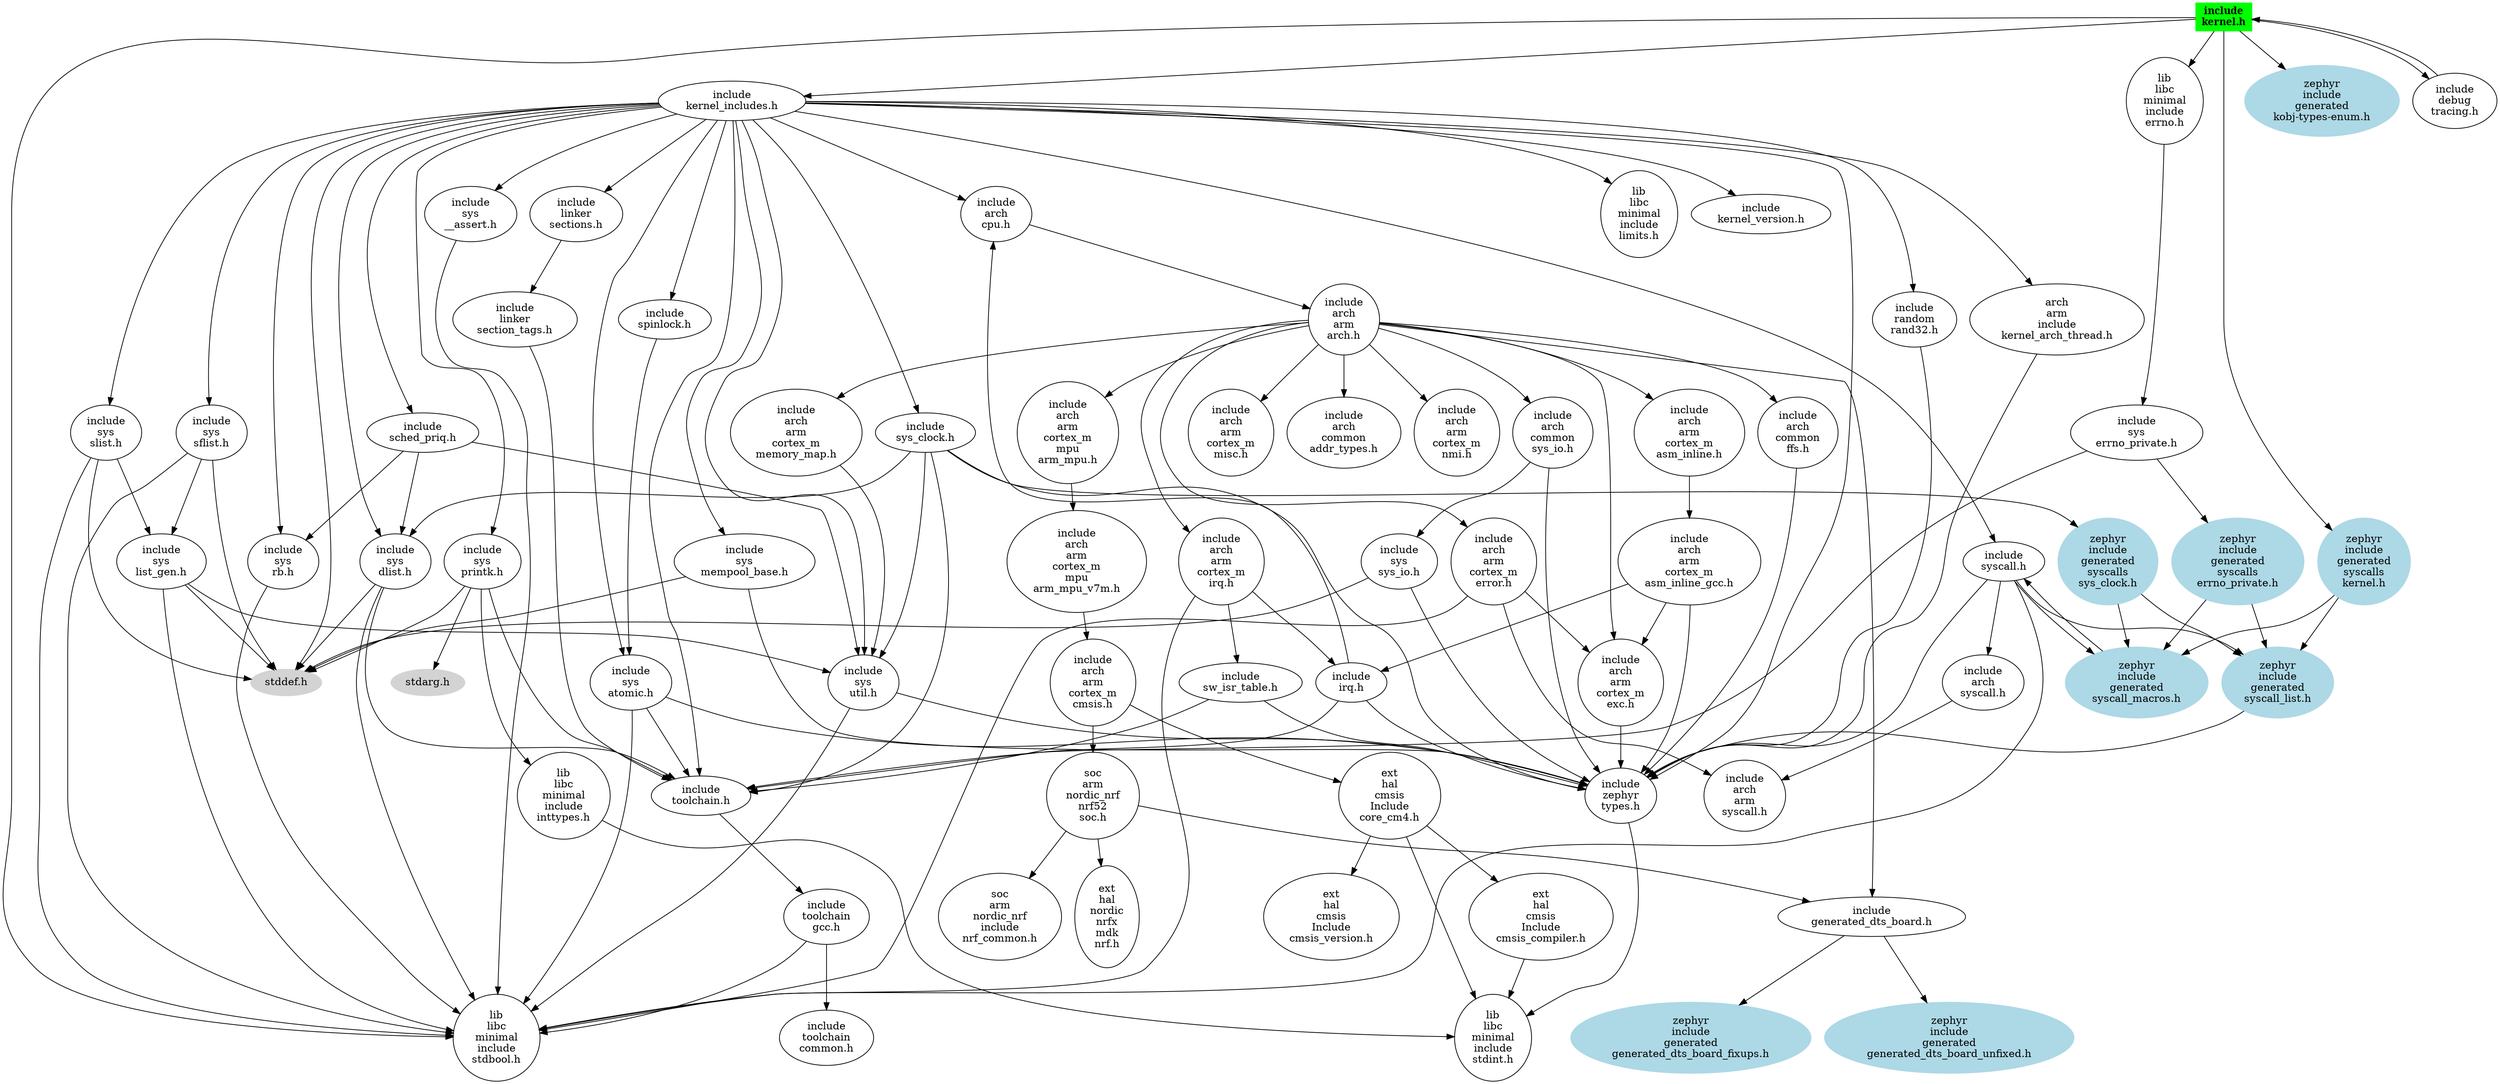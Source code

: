 // Include Map for C:\D\Sources\Zephyr.west\zephyrproject\zephyr\include\kernel.h
digraph {
	"include
kernel.h" [label="include
kernel.h" color=green fontname=bold shape=box style=filled]
	"include
kernel.h" -> "include
kernel_includes.h"
	"include
kernel.h" -> "lib
libc
minimal
include
errno.h"
	"include
kernel.h" -> "lib
libc
minimal
include
stdbool.h"
	"include
kernel.h" -> "zephyr
include
generated
kobj-types-enum.h"
	"include
kernel.h" -> "include
debug
tracing.h"
	"include
kernel.h" -> "zephyr
include
generated
syscalls
kernel.h"
	"include
kernel_includes.h" [label="include
kernel_includes.h" color=black fontname="" shape=oval style=""]
	"include
kernel_includes.h" -> "stddef.h"
	"include
kernel_includes.h" -> "include
zephyr
types.h"
	"include
kernel_includes.h" -> "lib
libc
minimal
include
limits.h"
	"include
kernel_includes.h" -> "include
toolchain.h"
	"include
kernel_includes.h" -> "include
linker
sections.h"
	"include
kernel_includes.h" -> "include
sys
atomic.h"
	"include
kernel_includes.h" -> "include
sys
__assert.h"
	"include
kernel_includes.h" -> "include
sched_priq.h"
	"include
kernel_includes.h" -> "include
sys
dlist.h"
	"include
kernel_includes.h" -> "include
sys
slist.h"
	"include
kernel_includes.h" -> "include
sys
sflist.h"
	"include
kernel_includes.h" -> "include
sys
util.h"
	"include
kernel_includes.h" -> "include
sys
mempool_base.h"
	"include
kernel_includes.h" -> "include
kernel_version.h"
	"include
kernel_includes.h" -> "include
random
rand32.h"
	"include
kernel_includes.h" -> "arch
arm
include
kernel_arch_thread.h"
	"include
kernel_includes.h" -> "include
syscall.h"
	"include
kernel_includes.h" -> "include
sys
printk.h"
	"include
kernel_includes.h" -> "include
arch
cpu.h"
	"include
kernel_includes.h" -> "include
sys
rb.h"
	"include
kernel_includes.h" -> "include
sys_clock.h"
	"include
kernel_includes.h" -> "include
spinlock.h"
	"lib
libc
minimal
include
errno.h" [label="lib
libc
minimal
include
errno.h" color=black fontname="" shape=oval style=""]
	"lib
libc
minimal
include
errno.h" -> "include
sys
errno_private.h"
	"lib
libc
minimal
include
stdbool.h" [label="lib
libc
minimal
include
stdbool.h" color=black fontname="" shape=oval style=""]
	"zephyr
include
generated
kobj-types-enum.h" [label="zephyr
include
generated
kobj-types-enum.h" color=lightblue fontname="" shape=oval style=filled]
	"include
debug
tracing.h" [label="include
debug
tracing.h" color=black fontname="" shape=oval style=""]
	"include
debug
tracing.h" -> "include
kernel.h"
	"zephyr
include
generated
syscalls
kernel.h" [label="zephyr
include
generated
syscalls
kernel.h" color=lightblue fontname="" shape=oval style=filled]
	"zephyr
include
generated
syscalls
kernel.h" -> "zephyr
include
generated
syscall_list.h"
	"zephyr
include
generated
syscalls
kernel.h" -> "zephyr
include
generated
syscall_macros.h"
	"stddef.h" [label="stddef.h" color=lightgrey fontname="" shape=oval style=filled]
	"include
zephyr
types.h" [label="include
zephyr
types.h" color=black fontname="" shape=oval style=""]
	"include
zephyr
types.h" -> "lib
libc
minimal
include
stdint.h"
	"lib
libc
minimal
include
limits.h" [label="lib
libc
minimal
include
limits.h" color=black fontname="" shape=oval style=""]
	"include
toolchain.h" [label="include
toolchain.h" color=black fontname="" shape=oval style=""]
	"include
toolchain.h" -> "include
toolchain
gcc.h"
	"include
linker
sections.h" [label="include
linker
sections.h" color=black fontname="" shape=oval style=""]
	"include
linker
sections.h" -> "include
linker
section_tags.h"
	"include
sys
atomic.h" [label="include
sys
atomic.h" color=black fontname="" shape=oval style=""]
	"include
sys
atomic.h" -> "lib
libc
minimal
include
stdbool.h"
	"include
sys
atomic.h" -> "include
toolchain.h"
	"include
sys
atomic.h" -> "include
zephyr
types.h"
	"include
sys
__assert.h" [label="include
sys
__assert.h" color=black fontname="" shape=oval style=""]
	"include
sys
__assert.h" -> "lib
libc
minimal
include
stdbool.h"
	"include
sched_priq.h" [label="include
sched_priq.h" color=black fontname="" shape=oval style=""]
	"include
sched_priq.h" -> "include
sys
util.h"
	"include
sched_priq.h" -> "include
sys
dlist.h"
	"include
sched_priq.h" -> "include
sys
rb.h"
	"include
sys
dlist.h" [label="include
sys
dlist.h" color=black fontname="" shape=oval style=""]
	"include
sys
dlist.h" -> "stddef.h"
	"include
sys
dlist.h" -> "lib
libc
minimal
include
stdbool.h"
	"include
sys
dlist.h" -> "include
toolchain.h"
	"include
sys
slist.h" [label="include
sys
slist.h" color=black fontname="" shape=oval style=""]
	"include
sys
slist.h" -> "stddef.h"
	"include
sys
slist.h" -> "lib
libc
minimal
include
stdbool.h"
	"include
sys
slist.h" -> "include
sys
list_gen.h"
	"include
sys
sflist.h" [label="include
sys
sflist.h" color=black fontname="" shape=oval style=""]
	"include
sys
sflist.h" -> "stddef.h"
	"include
sys
sflist.h" -> "lib
libc
minimal
include
stdbool.h"
	"include
sys
sflist.h" -> "include
sys
list_gen.h"
	"include
sys
util.h" [label="include
sys
util.h" color=black fontname="" shape=oval style=""]
	"include
sys
util.h" -> "include
zephyr
types.h"
	"include
sys
util.h" -> "lib
libc
minimal
include
stdbool.h"
	"include
sys
mempool_base.h" [label="include
sys
mempool_base.h" color=black fontname="" shape=oval style=""]
	"include
sys
mempool_base.h" -> "include
zephyr
types.h"
	"include
sys
mempool_base.h" -> "stddef.h"
	"include
kernel_version.h" [label="include
kernel_version.h" color=black fontname="" shape=oval style=""]
	"include
random
rand32.h" [label="include
random
rand32.h" color=black fontname="" shape=oval style=""]
	"include
random
rand32.h" -> "include
zephyr
types.h"
	"arch
arm
include
kernel_arch_thread.h" [label="arch
arm
include
kernel_arch_thread.h" color=black fontname="" shape=oval style=""]
	"arch
arm
include
kernel_arch_thread.h" -> "include
zephyr
types.h"
	"include
syscall.h" [label="include
syscall.h" color=black fontname="" shape=oval style=""]
	"include
syscall.h" -> "zephyr
include
generated
syscall_list.h"
	"include
syscall.h" -> "include
arch
syscall.h"
	"include
syscall.h" -> "lib
libc
minimal
include
stdbool.h"
	"include
syscall.h" -> "include
zephyr
types.h"
	"include
syscall.h" -> "zephyr
include
generated
syscall_macros.h"
	"include
sys
printk.h" [label="include
sys
printk.h" color=black fontname="" shape=oval style=""]
	"include
sys
printk.h" -> "include
toolchain.h"
	"include
sys
printk.h" -> "stddef.h"
	"include
sys
printk.h" -> "stdarg.h"
	"include
sys
printk.h" -> "lib
libc
minimal
include
inttypes.h"
	"include
arch
cpu.h" [label="include
arch
cpu.h" color=black fontname="" shape=oval style=""]
	"include
arch
cpu.h" -> "include
arch
arm
arch.h"
	"include
sys
rb.h" [label="include
sys
rb.h" color=black fontname="" shape=oval style=""]
	"include
sys
rb.h" -> "lib
libc
minimal
include
stdbool.h"
	"include
sys_clock.h" [label="include
sys_clock.h" color=black fontname="" shape=oval style=""]
	"include
sys_clock.h" -> "include
sys
util.h"
	"include
sys_clock.h" -> "include
sys
dlist.h"
	"include
sys_clock.h" -> "include
toolchain.h"
	"include
sys_clock.h" -> "include
zephyr
types.h"
	"include
sys_clock.h" -> "zephyr
include
generated
syscalls
sys_clock.h"
	"include
spinlock.h" [label="include
spinlock.h" color=black fontname="" shape=oval style=""]
	"include
spinlock.h" -> "include
sys
atomic.h"
	"include
sys
errno_private.h" [label="include
sys
errno_private.h" color=black fontname="" shape=oval style=""]
	"include
sys
errno_private.h" -> "include
toolchain.h"
	"include
sys
errno_private.h" -> "zephyr
include
generated
syscalls
errno_private.h"
	"zephyr
include
generated
syscall_list.h" [label="zephyr
include
generated
syscall_list.h" color=lightblue fontname="" shape=oval style=filled]
	"zephyr
include
generated
syscall_list.h" -> "include
zephyr
types.h"
	"zephyr
include
generated
syscall_macros.h" [label="zephyr
include
generated
syscall_macros.h" color=lightblue fontname="" shape=oval style=filled]
	"zephyr
include
generated
syscall_macros.h" -> "include
syscall.h"
	"lib
libc
minimal
include
stdint.h" [label="lib
libc
minimal
include
stdint.h" color=black fontname="" shape=oval style=""]
	"include
toolchain
gcc.h" [label="include
toolchain
gcc.h" color=black fontname="" shape=oval style=""]
	"include
toolchain
gcc.h" -> "include
toolchain
common.h"
	"include
toolchain
gcc.h" -> "lib
libc
minimal
include
stdbool.h"
	"include
linker
section_tags.h" [label="include
linker
section_tags.h" color=black fontname="" shape=oval style=""]
	"include
linker
section_tags.h" -> "include
toolchain.h"
	"include
sys
list_gen.h" [label="include
sys
list_gen.h" color=black fontname="" shape=oval style=""]
	"include
sys
list_gen.h" -> "stddef.h"
	"include
sys
list_gen.h" -> "lib
libc
minimal
include
stdbool.h"
	"include
sys
list_gen.h" -> "include
sys
util.h"
	"include
arch
syscall.h" [label="include
arch
syscall.h" color=black fontname="" shape=oval style=""]
	"include
arch
syscall.h" -> "include
arch
arm
syscall.h"
	"stdarg.h" [label="stdarg.h" color=lightgrey fontname="" shape=oval style=filled]
	"lib
libc
minimal
include
inttypes.h" [label="lib
libc
minimal
include
inttypes.h" color=black fontname="" shape=oval style=""]
	"lib
libc
minimal
include
inttypes.h" -> "lib
libc
minimal
include
stdint.h"
	"include
arch
arm
arch.h" [label="include
arch
arm
arch.h" color=black fontname="" shape=oval style=""]
	"include
arch
arm
arch.h" -> "include
generated_dts_board.h"
	"include
arch
arm
arch.h" -> "include
arch
arm
cortex_m
exc.h"
	"include
arch
arm
arch.h" -> "include
arch
arm
cortex_m
irq.h"
	"include
arch
arm
arch.h" -> "include
arch
arm
cortex_m
error.h"
	"include
arch
arm
arch.h" -> "include
arch
arm
cortex_m
misc.h"
	"include
arch
arm
arch.h" -> "include
arch
arm
cortex_m
memory_map.h"
	"include
arch
arm
arch.h" -> "include
arch
arm
cortex_m
asm_inline.h"
	"include
arch
arm
arch.h" -> "include
arch
common
sys_io.h"
	"include
arch
arm
arch.h" -> "include
arch
common
addr_types.h"
	"include
arch
arm
arch.h" -> "include
arch
common
ffs.h"
	"include
arch
arm
arch.h" -> "include
arch
arm
cortex_m
nmi.h"
	"include
arch
arm
arch.h" -> "include
arch
arm
cortex_m
mpu
arm_mpu.h"
	"zephyr
include
generated
syscalls
sys_clock.h" [label="zephyr
include
generated
syscalls
sys_clock.h" color=lightblue fontname="" shape=oval style=filled]
	"zephyr
include
generated
syscalls
sys_clock.h" -> "zephyr
include
generated
syscall_list.h"
	"zephyr
include
generated
syscalls
sys_clock.h" -> "zephyr
include
generated
syscall_macros.h"
	"zephyr
include
generated
syscalls
errno_private.h" [label="zephyr
include
generated
syscalls
errno_private.h" color=lightblue fontname="" shape=oval style=filled]
	"zephyr
include
generated
syscalls
errno_private.h" -> "zephyr
include
generated
syscall_list.h"
	"zephyr
include
generated
syscalls
errno_private.h" -> "zephyr
include
generated
syscall_macros.h"
	"include
toolchain
common.h" [label="include
toolchain
common.h" color=black fontname="" shape=oval style=""]
	"include
arch
arm
syscall.h" [label="include
arch
arm
syscall.h" color=black fontname="" shape=oval style=""]
	"include
generated_dts_board.h" [label="include
generated_dts_board.h" color=black fontname="" shape=oval style=""]
	"include
generated_dts_board.h" -> "zephyr
include
generated
generated_dts_board_unfixed.h"
	"include
generated_dts_board.h" -> "zephyr
include
generated
generated_dts_board_fixups.h"
	"include
arch
arm
cortex_m
exc.h" [label="include
arch
arm
cortex_m
exc.h" color=black fontname="" shape=oval style=""]
	"include
arch
arm
cortex_m
exc.h" -> "include
zephyr
types.h"
	"include
arch
arm
cortex_m
irq.h" [label="include
arch
arm
cortex_m
irq.h" color=black fontname="" shape=oval style=""]
	"include
arch
arm
cortex_m
irq.h" -> "include
irq.h"
	"include
arch
arm
cortex_m
irq.h" -> "include
sw_isr_table.h"
	"include
arch
arm
cortex_m
irq.h" -> "lib
libc
minimal
include
stdbool.h"
	"include
arch
arm
cortex_m
error.h" [label="include
arch
arm
cortex_m
error.h" color=black fontname="" shape=oval style=""]
	"include
arch
arm
cortex_m
error.h" -> "include
arch
arm
syscall.h"
	"include
arch
arm
cortex_m
error.h" -> "include
arch
arm
cortex_m
exc.h"
	"include
arch
arm
cortex_m
error.h" -> "lib
libc
minimal
include
stdbool.h"
	"include
arch
arm
cortex_m
misc.h" [label="include
arch
arm
cortex_m
misc.h" color=black fontname="" shape=oval style=""]
	"include
arch
arm
cortex_m
memory_map.h" [label="include
arch
arm
cortex_m
memory_map.h" color=black fontname="" shape=oval style=""]
	"include
arch
arm
cortex_m
memory_map.h" -> "include
sys
util.h"
	"include
arch
arm
cortex_m
asm_inline.h" [label="include
arch
arm
cortex_m
asm_inline.h" color=black fontname="" shape=oval style=""]
	"include
arch
arm
cortex_m
asm_inline.h" -> "include
arch
arm
cortex_m
asm_inline_gcc.h"
	"include
arch
common
sys_io.h" [label="include
arch
common
sys_io.h" color=black fontname="" shape=oval style=""]
	"include
arch
common
sys_io.h" -> "include
zephyr
types.h"
	"include
arch
common
sys_io.h" -> "include
sys
sys_io.h"
	"include
arch
common
addr_types.h" [label="include
arch
common
addr_types.h" color=black fontname="" shape=oval style=""]
	"include
arch
common
ffs.h" [label="include
arch
common
ffs.h" color=black fontname="" shape=oval style=""]
	"include
arch
common
ffs.h" -> "include
zephyr
types.h"
	"include
arch
arm
cortex_m
nmi.h" [label="include
arch
arm
cortex_m
nmi.h" color=black fontname="" shape=oval style=""]
	"include
arch
arm
cortex_m
mpu
arm_mpu.h" [label="include
arch
arm
cortex_m
mpu
arm_mpu.h" color=black fontname="" shape=oval style=""]
	"include
arch
arm
cortex_m
mpu
arm_mpu.h" -> "include
arch
arm
cortex_m
mpu
arm_mpu_v7m.h"
	"zephyr
include
generated
generated_dts_board_unfixed.h" [label="zephyr
include
generated
generated_dts_board_unfixed.h" color=lightblue fontname="" shape=oval style=filled]
	"zephyr
include
generated
generated_dts_board_fixups.h" [label="zephyr
include
generated
generated_dts_board_fixups.h" color=lightblue fontname="" shape=oval style=filled]
	"include
irq.h" [label="include
irq.h" color=black fontname="" shape=oval style=""]
	"include
irq.h" -> "include
arch
cpu.h"
	"include
irq.h" -> "include
toolchain.h"
	"include
irq.h" -> "include
zephyr
types.h"
	"include
sw_isr_table.h" [label="include
sw_isr_table.h" color=black fontname="" shape=oval style=""]
	"include
sw_isr_table.h" -> "include
zephyr
types.h"
	"include
sw_isr_table.h" -> "include
toolchain.h"
	"include
arch
arm
cortex_m
asm_inline_gcc.h" [label="include
arch
arm
cortex_m
asm_inline_gcc.h" color=black fontname="" shape=oval style=""]
	"include
arch
arm
cortex_m
asm_inline_gcc.h" -> "include
zephyr
types.h"
	"include
arch
arm
cortex_m
asm_inline_gcc.h" -> "include
arch
arm
cortex_m
exc.h"
	"include
arch
arm
cortex_m
asm_inline_gcc.h" -> "include
irq.h"
	"include
sys
sys_io.h" [label="include
sys
sys_io.h" color=black fontname="" shape=oval style=""]
	"include
sys
sys_io.h" -> "include
zephyr
types.h"
	"include
sys
sys_io.h" -> "stddef.h"
	"include
arch
arm
cortex_m
mpu
arm_mpu_v7m.h" [label="include
arch
arm
cortex_m
mpu
arm_mpu_v7m.h" color=black fontname="" shape=oval style=""]
	"include
arch
arm
cortex_m
mpu
arm_mpu_v7m.h" -> "include
arch
arm
cortex_m
cmsis.h"
	"include
arch
arm
cortex_m
cmsis.h" [label="include
arch
arm
cortex_m
cmsis.h" color=black fontname="" shape=oval style=""]
	"include
arch
arm
cortex_m
cmsis.h" -> "soc
arm
nordic_nrf
nrf52
soc.h"
	"include
arch
arm
cortex_m
cmsis.h" -> "ext
hal
cmsis
Include
core_cm4.h"
	"soc
arm
nordic_nrf
nrf52
soc.h" [label="soc
arm
nordic_nrf
nrf52
soc.h" color=black fontname="" shape=oval style=""]
	"soc
arm
nordic_nrf
nrf52
soc.h" -> "soc
arm
nordic_nrf
include
nrf_common.h"
	"soc
arm
nordic_nrf
nrf52
soc.h" -> "ext
hal
nordic
nrfx
mdk
nrf.h"
	"soc
arm
nordic_nrf
nrf52
soc.h" -> "include
generated_dts_board.h"
	"ext
hal
cmsis
Include
core_cm4.h" [label="ext
hal
cmsis
Include
core_cm4.h" color=black fontname="" shape=oval style=""]
	"ext
hal
cmsis
Include
core_cm4.h" -> "lib
libc
minimal
include
stdint.h"
	"ext
hal
cmsis
Include
core_cm4.h" -> "ext
hal
cmsis
Include
cmsis_version.h"
	"ext
hal
cmsis
Include
core_cm4.h" -> "ext
hal
cmsis
Include
cmsis_compiler.h"
	"soc
arm
nordic_nrf
include
nrf_common.h" [label="soc
arm
nordic_nrf
include
nrf_common.h" color=black fontname="" shape=oval style=""]
	"ext
hal
nordic
nrfx
mdk
nrf.h" [label="ext
hal
nordic
nrfx
mdk
nrf.h" color=black fontname="" shape=oval style=""]
	"ext
hal
cmsis
Include
cmsis_version.h" [label="ext
hal
cmsis
Include
cmsis_version.h" color=black fontname="" shape=oval style=""]
	"ext
hal
cmsis
Include
cmsis_compiler.h" [label="ext
hal
cmsis
Include
cmsis_compiler.h" color=black fontname="" shape=oval style=""]
	"ext
hal
cmsis
Include
cmsis_compiler.h" -> "lib
libc
minimal
include
stdint.h"
}
